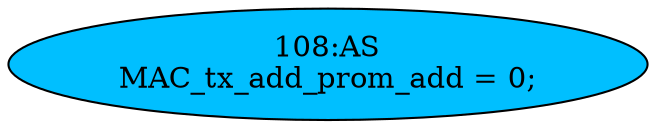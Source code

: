 strict digraph "" {
	node [label="\N"];
	"108:AS"	 [ast="<pyverilog.vparser.ast.Assign object at 0x7fdff6ff3510>",
		def_var="['MAC_tx_add_prom_add']",
		fillcolor=deepskyblue,
		label="108:AS
MAC_tx_add_prom_add = 0;",
		statements="[]",
		style=filled,
		typ=Assign,
		use_var="[]"];
}
